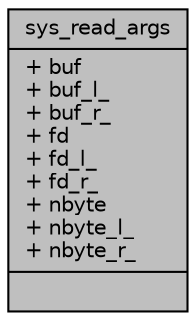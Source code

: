 digraph "sys_read_args"
{
 // LATEX_PDF_SIZE
  edge [fontname="Helvetica",fontsize="10",labelfontname="Helvetica",labelfontsize="10"];
  node [fontname="Helvetica",fontsize="10",shape=record];
  Node1 [label="{sys_read_args\n|+ buf\l+ buf_l_\l+ buf_r_\l+ fd\l+ fd_l_\l+ fd_r_\l+ nbyte\l+ nbyte_l_\l+ nbyte_r_\l|}",height=0.2,width=0.4,color="black", fillcolor="grey75", style="filled", fontcolor="black",tooltip=" "];
}
